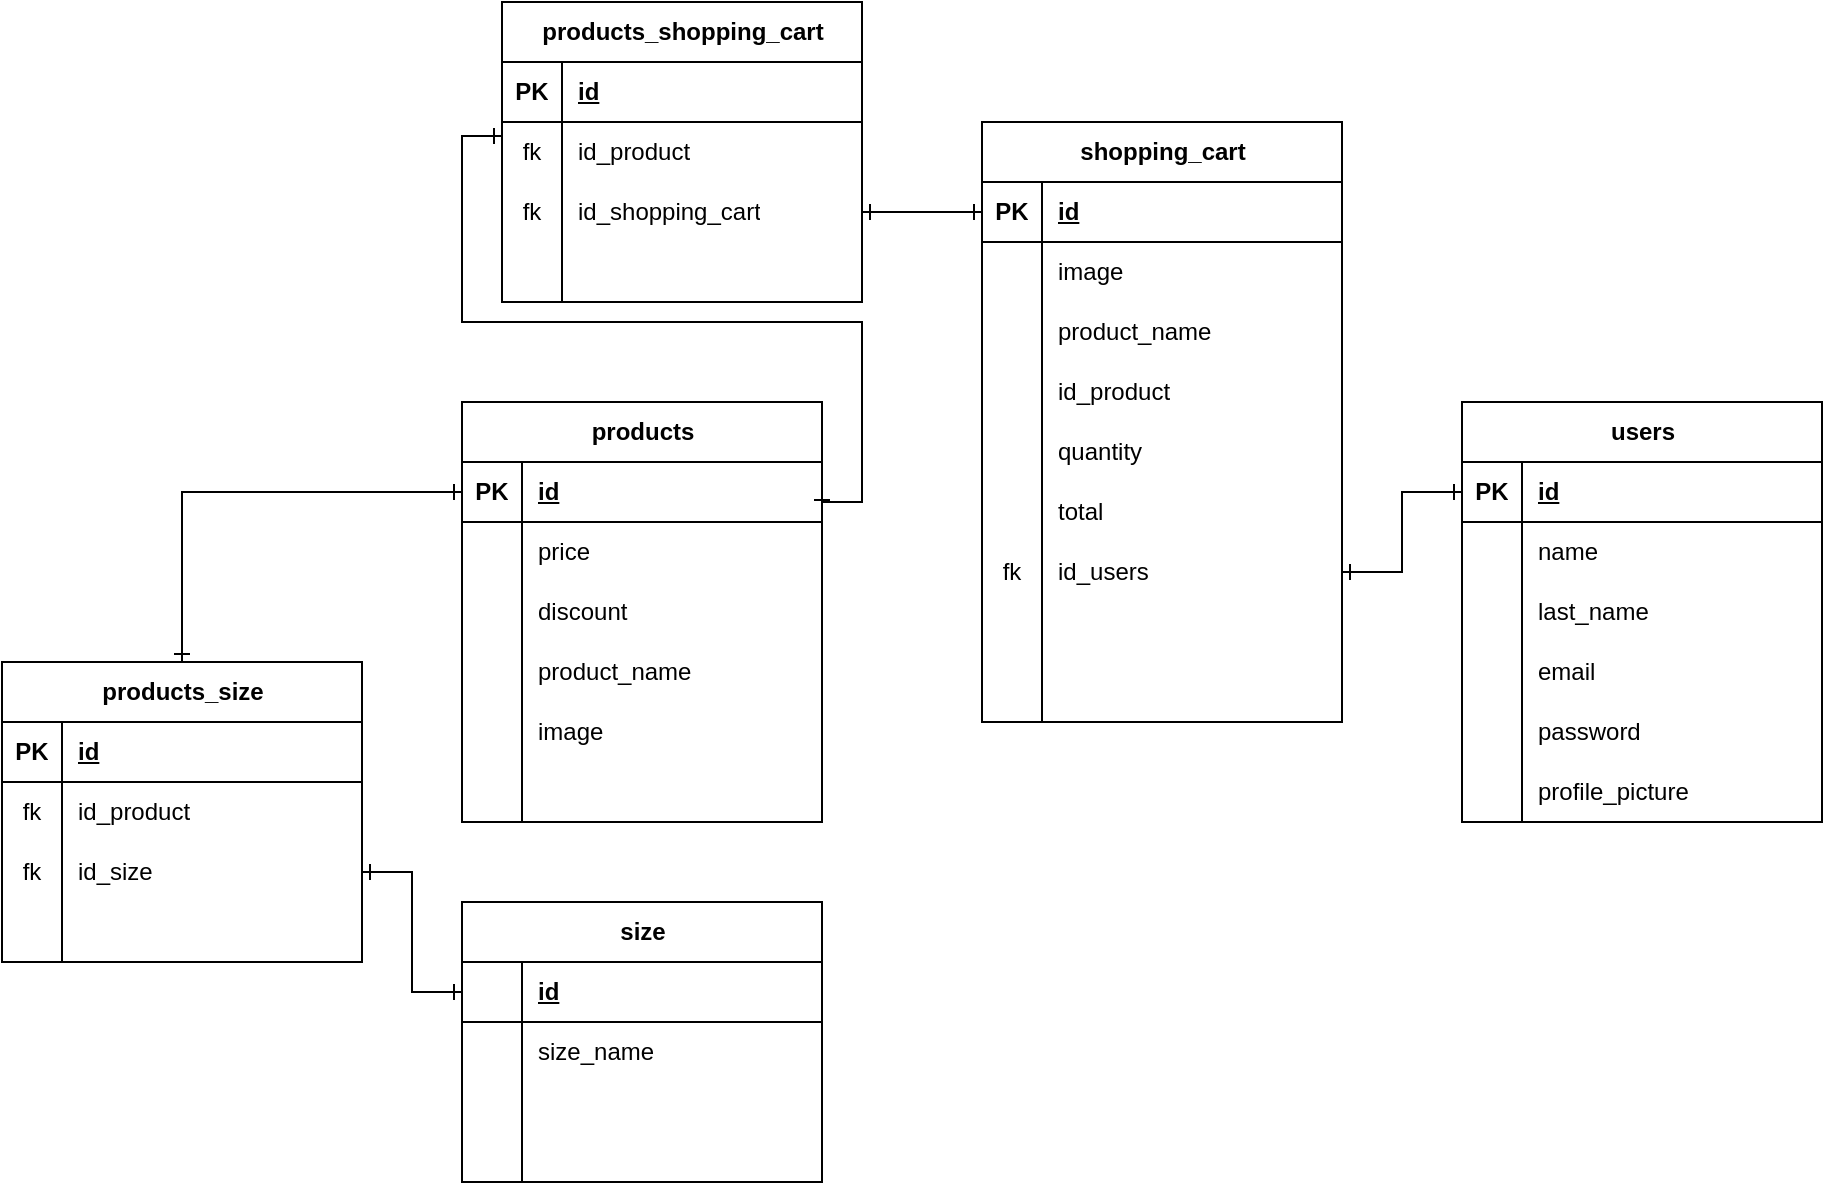 <mxfile>
    <diagram id="R2lEEEUBdFMjLlhIrx00" name="Page-1">
        <mxGraphModel dx="1878" dy="58" grid="1" gridSize="10" guides="1" tooltips="1" connect="1" arrows="1" fold="1" page="1" pageScale="1" pageWidth="850" pageHeight="1100" math="0" shadow="0" extFonts="Permanent Marker^https://fonts.googleapis.com/css?family=Permanent+Marker">
            <root>
                <mxCell id="0"/>
                <mxCell id="1" parent="0"/>
                <mxCell id="eGkO1TdmGo4mzxWNPMlX-40" value="shopping_cart" style="shape=table;startSize=30;container=1;collapsible=1;childLayout=tableLayout;fixedRows=1;rowLines=0;fontStyle=1;align=center;resizeLast=1;html=1;" parent="1" vertex="1">
                    <mxGeometry x="410" y="190" width="180" height="300" as="geometry"/>
                </mxCell>
                <mxCell id="eGkO1TdmGo4mzxWNPMlX-41" value="" style="shape=tableRow;horizontal=0;startSize=0;swimlaneHead=0;swimlaneBody=0;fillColor=none;collapsible=0;dropTarget=0;points=[[0,0.5],[1,0.5]];portConstraint=eastwest;top=0;left=0;right=0;bottom=1;" parent="eGkO1TdmGo4mzxWNPMlX-40" vertex="1">
                    <mxGeometry y="30" width="180" height="30" as="geometry"/>
                </mxCell>
                <mxCell id="eGkO1TdmGo4mzxWNPMlX-42" value="PK" style="shape=partialRectangle;connectable=0;fillColor=none;top=0;left=0;bottom=0;right=0;fontStyle=1;overflow=hidden;whiteSpace=wrap;html=1;" parent="eGkO1TdmGo4mzxWNPMlX-41" vertex="1">
                    <mxGeometry width="30" height="30" as="geometry">
                        <mxRectangle width="30" height="30" as="alternateBounds"/>
                    </mxGeometry>
                </mxCell>
                <mxCell id="eGkO1TdmGo4mzxWNPMlX-43" value="id" style="shape=partialRectangle;connectable=0;fillColor=none;top=0;left=0;bottom=0;right=0;align=left;spacingLeft=6;fontStyle=5;overflow=hidden;whiteSpace=wrap;html=1;" parent="eGkO1TdmGo4mzxWNPMlX-41" vertex="1">
                    <mxGeometry x="30" width="150" height="30" as="geometry">
                        <mxRectangle width="150" height="30" as="alternateBounds"/>
                    </mxGeometry>
                </mxCell>
                <mxCell id="eGkO1TdmGo4mzxWNPMlX-44" value="" style="shape=tableRow;horizontal=0;startSize=0;swimlaneHead=0;swimlaneBody=0;fillColor=none;collapsible=0;dropTarget=0;points=[[0,0.5],[1,0.5]];portConstraint=eastwest;top=0;left=0;right=0;bottom=0;" parent="eGkO1TdmGo4mzxWNPMlX-40" vertex="1">
                    <mxGeometry y="60" width="180" height="30" as="geometry"/>
                </mxCell>
                <mxCell id="eGkO1TdmGo4mzxWNPMlX-45" value="" style="shape=partialRectangle;connectable=0;fillColor=none;top=0;left=0;bottom=0;right=0;editable=1;overflow=hidden;whiteSpace=wrap;html=1;" parent="eGkO1TdmGo4mzxWNPMlX-44" vertex="1">
                    <mxGeometry width="30" height="30" as="geometry">
                        <mxRectangle width="30" height="30" as="alternateBounds"/>
                    </mxGeometry>
                </mxCell>
                <mxCell id="eGkO1TdmGo4mzxWNPMlX-46" value="image" style="shape=partialRectangle;connectable=0;fillColor=none;top=0;left=0;bottom=0;right=0;align=left;spacingLeft=6;overflow=hidden;whiteSpace=wrap;html=1;" parent="eGkO1TdmGo4mzxWNPMlX-44" vertex="1">
                    <mxGeometry x="30" width="150" height="30" as="geometry">
                        <mxRectangle width="150" height="30" as="alternateBounds"/>
                    </mxGeometry>
                </mxCell>
                <mxCell id="eGkO1TdmGo4mzxWNPMlX-47" value="" style="shape=tableRow;horizontal=0;startSize=0;swimlaneHead=0;swimlaneBody=0;fillColor=none;collapsible=0;dropTarget=0;points=[[0,0.5],[1,0.5]];portConstraint=eastwest;top=0;left=0;right=0;bottom=0;" parent="eGkO1TdmGo4mzxWNPMlX-40" vertex="1">
                    <mxGeometry y="90" width="180" height="30" as="geometry"/>
                </mxCell>
                <mxCell id="eGkO1TdmGo4mzxWNPMlX-48" value="" style="shape=partialRectangle;connectable=0;fillColor=none;top=0;left=0;bottom=0;right=0;editable=1;overflow=hidden;whiteSpace=wrap;html=1;" parent="eGkO1TdmGo4mzxWNPMlX-47" vertex="1">
                    <mxGeometry width="30" height="30" as="geometry">
                        <mxRectangle width="30" height="30" as="alternateBounds"/>
                    </mxGeometry>
                </mxCell>
                <mxCell id="eGkO1TdmGo4mzxWNPMlX-49" value="product_name" style="shape=partialRectangle;connectable=0;fillColor=none;top=0;left=0;bottom=0;right=0;align=left;spacingLeft=6;overflow=hidden;whiteSpace=wrap;html=1;" parent="eGkO1TdmGo4mzxWNPMlX-47" vertex="1">
                    <mxGeometry x="30" width="150" height="30" as="geometry">
                        <mxRectangle width="150" height="30" as="alternateBounds"/>
                    </mxGeometry>
                </mxCell>
                <mxCell id="eGkO1TdmGo4mzxWNPMlX-50" value="" style="shape=tableRow;horizontal=0;startSize=0;swimlaneHead=0;swimlaneBody=0;fillColor=none;collapsible=0;dropTarget=0;points=[[0,0.5],[1,0.5]];portConstraint=eastwest;top=0;left=0;right=0;bottom=0;" parent="eGkO1TdmGo4mzxWNPMlX-40" vertex="1">
                    <mxGeometry y="120" width="180" height="30" as="geometry"/>
                </mxCell>
                <mxCell id="eGkO1TdmGo4mzxWNPMlX-51" value="" style="shape=partialRectangle;connectable=0;fillColor=none;top=0;left=0;bottom=0;right=0;editable=1;overflow=hidden;whiteSpace=wrap;html=1;" parent="eGkO1TdmGo4mzxWNPMlX-50" vertex="1">
                    <mxGeometry width="30" height="30" as="geometry">
                        <mxRectangle width="30" height="30" as="alternateBounds"/>
                    </mxGeometry>
                </mxCell>
                <mxCell id="eGkO1TdmGo4mzxWNPMlX-52" value="id_product" style="shape=partialRectangle;connectable=0;fillColor=none;top=0;left=0;bottom=0;right=0;align=left;spacingLeft=6;overflow=hidden;whiteSpace=wrap;html=1;" parent="eGkO1TdmGo4mzxWNPMlX-50" vertex="1">
                    <mxGeometry x="30" width="150" height="30" as="geometry">
                        <mxRectangle width="150" height="30" as="alternateBounds"/>
                    </mxGeometry>
                </mxCell>
                <mxCell id="eGkO1TdmGo4mzxWNPMlX-92" value="" style="shape=tableRow;horizontal=0;startSize=0;swimlaneHead=0;swimlaneBody=0;fillColor=none;collapsible=0;dropTarget=0;points=[[0,0.5],[1,0.5]];portConstraint=eastwest;top=0;left=0;right=0;bottom=0;" parent="eGkO1TdmGo4mzxWNPMlX-40" vertex="1">
                    <mxGeometry y="150" width="180" height="30" as="geometry"/>
                </mxCell>
                <mxCell id="eGkO1TdmGo4mzxWNPMlX-93" value="" style="shape=partialRectangle;connectable=0;fillColor=none;top=0;left=0;bottom=0;right=0;editable=1;overflow=hidden;whiteSpace=wrap;html=1;" parent="eGkO1TdmGo4mzxWNPMlX-92" vertex="1">
                    <mxGeometry width="30" height="30" as="geometry">
                        <mxRectangle width="30" height="30" as="alternateBounds"/>
                    </mxGeometry>
                </mxCell>
                <mxCell id="eGkO1TdmGo4mzxWNPMlX-94" value="quantity" style="shape=partialRectangle;connectable=0;fillColor=none;top=0;left=0;bottom=0;right=0;align=left;spacingLeft=6;overflow=hidden;whiteSpace=wrap;html=1;" parent="eGkO1TdmGo4mzxWNPMlX-92" vertex="1">
                    <mxGeometry x="30" width="150" height="30" as="geometry">
                        <mxRectangle width="150" height="30" as="alternateBounds"/>
                    </mxGeometry>
                </mxCell>
                <mxCell id="eGkO1TdmGo4mzxWNPMlX-101" value="" style="shape=tableRow;horizontal=0;startSize=0;swimlaneHead=0;swimlaneBody=0;fillColor=none;collapsible=0;dropTarget=0;points=[[0,0.5],[1,0.5]];portConstraint=eastwest;top=0;left=0;right=0;bottom=0;" parent="eGkO1TdmGo4mzxWNPMlX-40" vertex="1">
                    <mxGeometry y="180" width="180" height="30" as="geometry"/>
                </mxCell>
                <mxCell id="eGkO1TdmGo4mzxWNPMlX-102" value="" style="shape=partialRectangle;connectable=0;fillColor=none;top=0;left=0;bottom=0;right=0;editable=1;overflow=hidden;whiteSpace=wrap;html=1;" parent="eGkO1TdmGo4mzxWNPMlX-101" vertex="1">
                    <mxGeometry width="30" height="30" as="geometry">
                        <mxRectangle width="30" height="30" as="alternateBounds"/>
                    </mxGeometry>
                </mxCell>
                <mxCell id="eGkO1TdmGo4mzxWNPMlX-103" value="total" style="shape=partialRectangle;connectable=0;fillColor=none;top=0;left=0;bottom=0;right=0;align=left;spacingLeft=6;overflow=hidden;whiteSpace=wrap;html=1;" parent="eGkO1TdmGo4mzxWNPMlX-101" vertex="1">
                    <mxGeometry x="30" width="150" height="30" as="geometry">
                        <mxRectangle width="150" height="30" as="alternateBounds"/>
                    </mxGeometry>
                </mxCell>
                <mxCell id="eGkO1TdmGo4mzxWNPMlX-104" value="" style="shape=tableRow;horizontal=0;startSize=0;swimlaneHead=0;swimlaneBody=0;fillColor=none;collapsible=0;dropTarget=0;points=[[0,0.5],[1,0.5]];portConstraint=eastwest;top=0;left=0;right=0;bottom=0;" parent="eGkO1TdmGo4mzxWNPMlX-40" vertex="1">
                    <mxGeometry y="210" width="180" height="30" as="geometry"/>
                </mxCell>
                <mxCell id="eGkO1TdmGo4mzxWNPMlX-105" value="fk" style="shape=partialRectangle;connectable=0;fillColor=none;top=0;left=0;bottom=0;right=0;editable=1;overflow=hidden;whiteSpace=wrap;html=1;" parent="eGkO1TdmGo4mzxWNPMlX-104" vertex="1">
                    <mxGeometry width="30" height="30" as="geometry">
                        <mxRectangle width="30" height="30" as="alternateBounds"/>
                    </mxGeometry>
                </mxCell>
                <mxCell id="eGkO1TdmGo4mzxWNPMlX-106" value="id_users" style="shape=partialRectangle;connectable=0;fillColor=none;top=0;left=0;bottom=0;right=0;align=left;spacingLeft=6;overflow=hidden;whiteSpace=wrap;html=1;" parent="eGkO1TdmGo4mzxWNPMlX-104" vertex="1">
                    <mxGeometry x="30" width="150" height="30" as="geometry">
                        <mxRectangle width="150" height="30" as="alternateBounds"/>
                    </mxGeometry>
                </mxCell>
                <mxCell id="eGkO1TdmGo4mzxWNPMlX-98" value="" style="shape=tableRow;horizontal=0;startSize=0;swimlaneHead=0;swimlaneBody=0;fillColor=none;collapsible=0;dropTarget=0;points=[[0,0.5],[1,0.5]];portConstraint=eastwest;top=0;left=0;right=0;bottom=0;" parent="eGkO1TdmGo4mzxWNPMlX-40" vertex="1">
                    <mxGeometry y="240" width="180" height="30" as="geometry"/>
                </mxCell>
                <mxCell id="eGkO1TdmGo4mzxWNPMlX-99" value="" style="shape=partialRectangle;connectable=0;fillColor=none;top=0;left=0;bottom=0;right=0;editable=1;overflow=hidden;whiteSpace=wrap;html=1;" parent="eGkO1TdmGo4mzxWNPMlX-98" vertex="1">
                    <mxGeometry width="30" height="30" as="geometry">
                        <mxRectangle width="30" height="30" as="alternateBounds"/>
                    </mxGeometry>
                </mxCell>
                <mxCell id="eGkO1TdmGo4mzxWNPMlX-100" value="" style="shape=partialRectangle;connectable=0;fillColor=none;top=0;left=0;bottom=0;right=0;align=left;spacingLeft=6;overflow=hidden;whiteSpace=wrap;html=1;" parent="eGkO1TdmGo4mzxWNPMlX-98" vertex="1">
                    <mxGeometry x="30" width="150" height="30" as="geometry">
                        <mxRectangle width="150" height="30" as="alternateBounds"/>
                    </mxGeometry>
                </mxCell>
                <mxCell id="eGkO1TdmGo4mzxWNPMlX-107" value="" style="shape=tableRow;horizontal=0;startSize=0;swimlaneHead=0;swimlaneBody=0;fillColor=none;collapsible=0;dropTarget=0;points=[[0,0.5],[1,0.5]];portConstraint=eastwest;top=0;left=0;right=0;bottom=0;" parent="eGkO1TdmGo4mzxWNPMlX-40" vertex="1">
                    <mxGeometry y="270" width="180" height="30" as="geometry"/>
                </mxCell>
                <mxCell id="eGkO1TdmGo4mzxWNPMlX-108" value="" style="shape=partialRectangle;connectable=0;fillColor=none;top=0;left=0;bottom=0;right=0;editable=1;overflow=hidden;whiteSpace=wrap;html=1;" parent="eGkO1TdmGo4mzxWNPMlX-107" vertex="1">
                    <mxGeometry width="30" height="30" as="geometry">
                        <mxRectangle width="30" height="30" as="alternateBounds"/>
                    </mxGeometry>
                </mxCell>
                <mxCell id="eGkO1TdmGo4mzxWNPMlX-109" value="" style="shape=partialRectangle;connectable=0;fillColor=none;top=0;left=0;bottom=0;right=0;align=left;spacingLeft=6;overflow=hidden;whiteSpace=wrap;html=1;" parent="eGkO1TdmGo4mzxWNPMlX-107" vertex="1">
                    <mxGeometry x="30" width="150" height="30" as="geometry">
                        <mxRectangle width="150" height="30" as="alternateBounds"/>
                    </mxGeometry>
                </mxCell>
                <mxCell id="eGkO1TdmGo4mzxWNPMlX-66" value="products" style="shape=table;startSize=30;container=1;collapsible=1;childLayout=tableLayout;fixedRows=1;rowLines=0;fontStyle=1;align=center;resizeLast=1;html=1;" parent="1" vertex="1">
                    <mxGeometry x="150" y="330" width="180" height="210" as="geometry"/>
                </mxCell>
                <mxCell id="eGkO1TdmGo4mzxWNPMlX-67" value="" style="shape=tableRow;horizontal=0;startSize=0;swimlaneHead=0;swimlaneBody=0;fillColor=none;collapsible=0;dropTarget=0;points=[[0,0.5],[1,0.5]];portConstraint=eastwest;top=0;left=0;right=0;bottom=1;" parent="eGkO1TdmGo4mzxWNPMlX-66" vertex="1">
                    <mxGeometry y="30" width="180" height="30" as="geometry"/>
                </mxCell>
                <mxCell id="eGkO1TdmGo4mzxWNPMlX-68" value="PK" style="shape=partialRectangle;connectable=0;fillColor=none;top=0;left=0;bottom=0;right=0;fontStyle=1;overflow=hidden;whiteSpace=wrap;html=1;" parent="eGkO1TdmGo4mzxWNPMlX-67" vertex="1">
                    <mxGeometry width="30" height="30" as="geometry">
                        <mxRectangle width="30" height="30" as="alternateBounds"/>
                    </mxGeometry>
                </mxCell>
                <mxCell id="eGkO1TdmGo4mzxWNPMlX-69" value="id" style="shape=partialRectangle;connectable=0;fillColor=none;top=0;left=0;bottom=0;right=0;align=left;spacingLeft=6;fontStyle=5;overflow=hidden;whiteSpace=wrap;html=1;" parent="eGkO1TdmGo4mzxWNPMlX-67" vertex="1">
                    <mxGeometry x="30" width="150" height="30" as="geometry">
                        <mxRectangle width="150" height="30" as="alternateBounds"/>
                    </mxGeometry>
                </mxCell>
                <mxCell id="eGkO1TdmGo4mzxWNPMlX-70" value="" style="shape=tableRow;horizontal=0;startSize=0;swimlaneHead=0;swimlaneBody=0;fillColor=none;collapsible=0;dropTarget=0;points=[[0,0.5],[1,0.5]];portConstraint=eastwest;top=0;left=0;right=0;bottom=0;" parent="eGkO1TdmGo4mzxWNPMlX-66" vertex="1">
                    <mxGeometry y="60" width="180" height="30" as="geometry"/>
                </mxCell>
                <mxCell id="eGkO1TdmGo4mzxWNPMlX-71" value="" style="shape=partialRectangle;connectable=0;fillColor=none;top=0;left=0;bottom=0;right=0;editable=1;overflow=hidden;whiteSpace=wrap;html=1;" parent="eGkO1TdmGo4mzxWNPMlX-70" vertex="1">
                    <mxGeometry width="30" height="30" as="geometry">
                        <mxRectangle width="30" height="30" as="alternateBounds"/>
                    </mxGeometry>
                </mxCell>
                <mxCell id="eGkO1TdmGo4mzxWNPMlX-72" value="price" style="shape=partialRectangle;connectable=0;fillColor=none;top=0;left=0;bottom=0;right=0;align=left;spacingLeft=6;overflow=hidden;whiteSpace=wrap;html=1;" parent="eGkO1TdmGo4mzxWNPMlX-70" vertex="1">
                    <mxGeometry x="30" width="150" height="30" as="geometry">
                        <mxRectangle width="150" height="30" as="alternateBounds"/>
                    </mxGeometry>
                </mxCell>
                <mxCell id="eGkO1TdmGo4mzxWNPMlX-73" value="" style="shape=tableRow;horizontal=0;startSize=0;swimlaneHead=0;swimlaneBody=0;fillColor=none;collapsible=0;dropTarget=0;points=[[0,0.5],[1,0.5]];portConstraint=eastwest;top=0;left=0;right=0;bottom=0;" parent="eGkO1TdmGo4mzxWNPMlX-66" vertex="1">
                    <mxGeometry y="90" width="180" height="30" as="geometry"/>
                </mxCell>
                <mxCell id="eGkO1TdmGo4mzxWNPMlX-74" value="" style="shape=partialRectangle;connectable=0;fillColor=none;top=0;left=0;bottom=0;right=0;editable=1;overflow=hidden;whiteSpace=wrap;html=1;" parent="eGkO1TdmGo4mzxWNPMlX-73" vertex="1">
                    <mxGeometry width="30" height="30" as="geometry">
                        <mxRectangle width="30" height="30" as="alternateBounds"/>
                    </mxGeometry>
                </mxCell>
                <mxCell id="eGkO1TdmGo4mzxWNPMlX-75" value="discount" style="shape=partialRectangle;connectable=0;fillColor=none;top=0;left=0;bottom=0;right=0;align=left;spacingLeft=6;overflow=hidden;whiteSpace=wrap;html=1;" parent="eGkO1TdmGo4mzxWNPMlX-73" vertex="1">
                    <mxGeometry x="30" width="150" height="30" as="geometry">
                        <mxRectangle width="150" height="30" as="alternateBounds"/>
                    </mxGeometry>
                </mxCell>
                <mxCell id="eGkO1TdmGo4mzxWNPMlX-76" value="" style="shape=tableRow;horizontal=0;startSize=0;swimlaneHead=0;swimlaneBody=0;fillColor=none;collapsible=0;dropTarget=0;points=[[0,0.5],[1,0.5]];portConstraint=eastwest;top=0;left=0;right=0;bottom=0;" parent="eGkO1TdmGo4mzxWNPMlX-66" vertex="1">
                    <mxGeometry y="120" width="180" height="30" as="geometry"/>
                </mxCell>
                <mxCell id="eGkO1TdmGo4mzxWNPMlX-77" value="" style="shape=partialRectangle;connectable=0;fillColor=none;top=0;left=0;bottom=0;right=0;editable=1;overflow=hidden;whiteSpace=wrap;html=1;" parent="eGkO1TdmGo4mzxWNPMlX-76" vertex="1">
                    <mxGeometry width="30" height="30" as="geometry">
                        <mxRectangle width="30" height="30" as="alternateBounds"/>
                    </mxGeometry>
                </mxCell>
                <mxCell id="eGkO1TdmGo4mzxWNPMlX-78" value="product_name" style="shape=partialRectangle;connectable=0;fillColor=none;top=0;left=0;bottom=0;right=0;align=left;spacingLeft=6;overflow=hidden;whiteSpace=wrap;html=1;" parent="eGkO1TdmGo4mzxWNPMlX-76" vertex="1">
                    <mxGeometry x="30" width="150" height="30" as="geometry">
                        <mxRectangle width="150" height="30" as="alternateBounds"/>
                    </mxGeometry>
                </mxCell>
                <mxCell id="eGkO1TdmGo4mzxWNPMlX-110" value="" style="shape=tableRow;horizontal=0;startSize=0;swimlaneHead=0;swimlaneBody=0;fillColor=none;collapsible=0;dropTarget=0;points=[[0,0.5],[1,0.5]];portConstraint=eastwest;top=0;left=0;right=0;bottom=0;" parent="eGkO1TdmGo4mzxWNPMlX-66" vertex="1">
                    <mxGeometry y="150" width="180" height="30" as="geometry"/>
                </mxCell>
                <mxCell id="eGkO1TdmGo4mzxWNPMlX-111" value="" style="shape=partialRectangle;connectable=0;fillColor=none;top=0;left=0;bottom=0;right=0;editable=1;overflow=hidden;whiteSpace=wrap;html=1;" parent="eGkO1TdmGo4mzxWNPMlX-110" vertex="1">
                    <mxGeometry width="30" height="30" as="geometry">
                        <mxRectangle width="30" height="30" as="alternateBounds"/>
                    </mxGeometry>
                </mxCell>
                <mxCell id="eGkO1TdmGo4mzxWNPMlX-112" value="image" style="shape=partialRectangle;connectable=0;fillColor=none;top=0;left=0;bottom=0;right=0;align=left;spacingLeft=6;overflow=hidden;whiteSpace=wrap;html=1;" parent="eGkO1TdmGo4mzxWNPMlX-110" vertex="1">
                    <mxGeometry x="30" width="150" height="30" as="geometry">
                        <mxRectangle width="150" height="30" as="alternateBounds"/>
                    </mxGeometry>
                </mxCell>
                <mxCell id="eGkO1TdmGo4mzxWNPMlX-113" value="" style="shape=tableRow;horizontal=0;startSize=0;swimlaneHead=0;swimlaneBody=0;fillColor=none;collapsible=0;dropTarget=0;points=[[0,0.5],[1,0.5]];portConstraint=eastwest;top=0;left=0;right=0;bottom=0;" parent="eGkO1TdmGo4mzxWNPMlX-66" vertex="1">
                    <mxGeometry y="180" width="180" height="30" as="geometry"/>
                </mxCell>
                <mxCell id="eGkO1TdmGo4mzxWNPMlX-114" value="" style="shape=partialRectangle;connectable=0;fillColor=none;top=0;left=0;bottom=0;right=0;editable=1;overflow=hidden;whiteSpace=wrap;html=1;" parent="eGkO1TdmGo4mzxWNPMlX-113" vertex="1">
                    <mxGeometry width="30" height="30" as="geometry">
                        <mxRectangle width="30" height="30" as="alternateBounds"/>
                    </mxGeometry>
                </mxCell>
                <mxCell id="eGkO1TdmGo4mzxWNPMlX-115" value="" style="shape=partialRectangle;connectable=0;fillColor=none;top=0;left=0;bottom=0;right=0;align=left;spacingLeft=6;overflow=hidden;whiteSpace=wrap;html=1;" parent="eGkO1TdmGo4mzxWNPMlX-113" vertex="1">
                    <mxGeometry x="30" width="150" height="30" as="geometry">
                        <mxRectangle width="150" height="30" as="alternateBounds"/>
                    </mxGeometry>
                </mxCell>
                <mxCell id="eGkO1TdmGo4mzxWNPMlX-79" value="size" style="shape=table;startSize=30;container=1;collapsible=1;childLayout=tableLayout;fixedRows=1;rowLines=0;fontStyle=1;align=center;resizeLast=1;html=1;" parent="1" vertex="1">
                    <mxGeometry x="150" y="580" width="180" height="140" as="geometry"/>
                </mxCell>
                <mxCell id="eGkO1TdmGo4mzxWNPMlX-80" value="" style="shape=tableRow;horizontal=0;startSize=0;swimlaneHead=0;swimlaneBody=0;fillColor=none;collapsible=0;dropTarget=0;points=[[0,0.5],[1,0.5]];portConstraint=eastwest;top=0;left=0;right=0;bottom=1;" parent="eGkO1TdmGo4mzxWNPMlX-79" vertex="1">
                    <mxGeometry y="30" width="180" height="30" as="geometry"/>
                </mxCell>
                <mxCell id="eGkO1TdmGo4mzxWNPMlX-81" value="" style="shape=partialRectangle;connectable=0;fillColor=none;top=0;left=0;bottom=0;right=0;fontStyle=1;overflow=hidden;whiteSpace=wrap;html=1;" parent="eGkO1TdmGo4mzxWNPMlX-80" vertex="1">
                    <mxGeometry width="30" height="30" as="geometry">
                        <mxRectangle width="30" height="30" as="alternateBounds"/>
                    </mxGeometry>
                </mxCell>
                <mxCell id="eGkO1TdmGo4mzxWNPMlX-82" value="id" style="shape=partialRectangle;connectable=0;fillColor=none;top=0;left=0;bottom=0;right=0;align=left;spacingLeft=6;fontStyle=5;overflow=hidden;whiteSpace=wrap;html=1;" parent="eGkO1TdmGo4mzxWNPMlX-80" vertex="1">
                    <mxGeometry x="30" width="150" height="30" as="geometry">
                        <mxRectangle width="150" height="30" as="alternateBounds"/>
                    </mxGeometry>
                </mxCell>
                <mxCell id="eGkO1TdmGo4mzxWNPMlX-83" value="" style="shape=tableRow;horizontal=0;startSize=0;swimlaneHead=0;swimlaneBody=0;fillColor=none;collapsible=0;dropTarget=0;points=[[0,0.5],[1,0.5]];portConstraint=eastwest;top=0;left=0;right=0;bottom=0;" parent="eGkO1TdmGo4mzxWNPMlX-79" vertex="1">
                    <mxGeometry y="60" width="180" height="30" as="geometry"/>
                </mxCell>
                <mxCell id="eGkO1TdmGo4mzxWNPMlX-84" value="" style="shape=partialRectangle;connectable=0;fillColor=none;top=0;left=0;bottom=0;right=0;editable=1;overflow=hidden;whiteSpace=wrap;html=1;" parent="eGkO1TdmGo4mzxWNPMlX-83" vertex="1">
                    <mxGeometry width="30" height="30" as="geometry">
                        <mxRectangle width="30" height="30" as="alternateBounds"/>
                    </mxGeometry>
                </mxCell>
                <mxCell id="eGkO1TdmGo4mzxWNPMlX-85" value="size_name" style="shape=partialRectangle;connectable=0;fillColor=none;top=0;left=0;bottom=0;right=0;align=left;spacingLeft=6;overflow=hidden;whiteSpace=wrap;html=1;" parent="eGkO1TdmGo4mzxWNPMlX-83" vertex="1">
                    <mxGeometry x="30" width="150" height="30" as="geometry">
                        <mxRectangle width="150" height="30" as="alternateBounds"/>
                    </mxGeometry>
                </mxCell>
                <mxCell id="eGkO1TdmGo4mzxWNPMlX-86" value="" style="shape=tableRow;horizontal=0;startSize=0;swimlaneHead=0;swimlaneBody=0;fillColor=none;collapsible=0;dropTarget=0;points=[[0,0.5],[1,0.5]];portConstraint=eastwest;top=0;left=0;right=0;bottom=0;" parent="eGkO1TdmGo4mzxWNPMlX-79" vertex="1">
                    <mxGeometry y="90" width="180" height="20" as="geometry"/>
                </mxCell>
                <mxCell id="eGkO1TdmGo4mzxWNPMlX-87" value="" style="shape=partialRectangle;connectable=0;fillColor=none;top=0;left=0;bottom=0;right=0;editable=1;overflow=hidden;whiteSpace=wrap;html=1;" parent="eGkO1TdmGo4mzxWNPMlX-86" vertex="1">
                    <mxGeometry width="30" height="20" as="geometry">
                        <mxRectangle width="30" height="20" as="alternateBounds"/>
                    </mxGeometry>
                </mxCell>
                <mxCell id="eGkO1TdmGo4mzxWNPMlX-88" value="" style="shape=partialRectangle;connectable=0;fillColor=none;top=0;left=0;bottom=0;right=0;align=left;spacingLeft=6;overflow=hidden;whiteSpace=wrap;html=1;" parent="eGkO1TdmGo4mzxWNPMlX-86" vertex="1">
                    <mxGeometry x="30" width="150" height="20" as="geometry">
                        <mxRectangle width="150" height="20" as="alternateBounds"/>
                    </mxGeometry>
                </mxCell>
                <mxCell id="eGkO1TdmGo4mzxWNPMlX-89" value="" style="shape=tableRow;horizontal=0;startSize=0;swimlaneHead=0;swimlaneBody=0;fillColor=none;collapsible=0;dropTarget=0;points=[[0,0.5],[1,0.5]];portConstraint=eastwest;top=0;left=0;right=0;bottom=0;" parent="eGkO1TdmGo4mzxWNPMlX-79" vertex="1">
                    <mxGeometry y="110" width="180" height="30" as="geometry"/>
                </mxCell>
                <mxCell id="eGkO1TdmGo4mzxWNPMlX-90" value="" style="shape=partialRectangle;connectable=0;fillColor=none;top=0;left=0;bottom=0;right=0;editable=1;overflow=hidden;whiteSpace=wrap;html=1;" parent="eGkO1TdmGo4mzxWNPMlX-89" vertex="1">
                    <mxGeometry width="30" height="30" as="geometry">
                        <mxRectangle width="30" height="30" as="alternateBounds"/>
                    </mxGeometry>
                </mxCell>
                <mxCell id="eGkO1TdmGo4mzxWNPMlX-91" value="" style="shape=partialRectangle;connectable=0;fillColor=none;top=0;left=0;bottom=0;right=0;align=left;spacingLeft=6;overflow=hidden;whiteSpace=wrap;html=1;" parent="eGkO1TdmGo4mzxWNPMlX-89" vertex="1">
                    <mxGeometry x="30" width="150" height="30" as="geometry">
                        <mxRectangle width="150" height="30" as="alternateBounds"/>
                    </mxGeometry>
                </mxCell>
                <mxCell id="eGkO1TdmGo4mzxWNPMlX-155" value="users" style="shape=table;startSize=30;container=1;collapsible=1;childLayout=tableLayout;fixedRows=1;rowLines=0;fontStyle=1;align=center;resizeLast=1;html=1;" parent="1" vertex="1">
                    <mxGeometry x="650" y="330" width="180" height="210" as="geometry"/>
                </mxCell>
                <mxCell id="eGkO1TdmGo4mzxWNPMlX-156" value="" style="shape=tableRow;horizontal=0;startSize=0;swimlaneHead=0;swimlaneBody=0;fillColor=none;collapsible=0;dropTarget=0;points=[[0,0.5],[1,0.5]];portConstraint=eastwest;top=0;left=0;right=0;bottom=1;" parent="eGkO1TdmGo4mzxWNPMlX-155" vertex="1">
                    <mxGeometry y="30" width="180" height="30" as="geometry"/>
                </mxCell>
                <mxCell id="eGkO1TdmGo4mzxWNPMlX-157" value="PK" style="shape=partialRectangle;connectable=0;fillColor=none;top=0;left=0;bottom=0;right=0;fontStyle=1;overflow=hidden;whiteSpace=wrap;html=1;" parent="eGkO1TdmGo4mzxWNPMlX-156" vertex="1">
                    <mxGeometry width="30" height="30" as="geometry">
                        <mxRectangle width="30" height="30" as="alternateBounds"/>
                    </mxGeometry>
                </mxCell>
                <mxCell id="eGkO1TdmGo4mzxWNPMlX-158" value="id" style="shape=partialRectangle;connectable=0;fillColor=none;top=0;left=0;bottom=0;right=0;align=left;spacingLeft=6;fontStyle=5;overflow=hidden;whiteSpace=wrap;html=1;" parent="eGkO1TdmGo4mzxWNPMlX-156" vertex="1">
                    <mxGeometry x="30" width="150" height="30" as="geometry">
                        <mxRectangle width="150" height="30" as="alternateBounds"/>
                    </mxGeometry>
                </mxCell>
                <mxCell id="eGkO1TdmGo4mzxWNPMlX-159" value="" style="shape=tableRow;horizontal=0;startSize=0;swimlaneHead=0;swimlaneBody=0;fillColor=none;collapsible=0;dropTarget=0;points=[[0,0.5],[1,0.5]];portConstraint=eastwest;top=0;left=0;right=0;bottom=0;" parent="eGkO1TdmGo4mzxWNPMlX-155" vertex="1">
                    <mxGeometry y="60" width="180" height="30" as="geometry"/>
                </mxCell>
                <mxCell id="eGkO1TdmGo4mzxWNPMlX-160" value="" style="shape=partialRectangle;connectable=0;fillColor=none;top=0;left=0;bottom=0;right=0;editable=1;overflow=hidden;whiteSpace=wrap;html=1;" parent="eGkO1TdmGo4mzxWNPMlX-159" vertex="1">
                    <mxGeometry width="30" height="30" as="geometry">
                        <mxRectangle width="30" height="30" as="alternateBounds"/>
                    </mxGeometry>
                </mxCell>
                <mxCell id="eGkO1TdmGo4mzxWNPMlX-161" value="name" style="shape=partialRectangle;connectable=0;fillColor=none;top=0;left=0;bottom=0;right=0;align=left;spacingLeft=6;overflow=hidden;whiteSpace=wrap;html=1;" parent="eGkO1TdmGo4mzxWNPMlX-159" vertex="1">
                    <mxGeometry x="30" width="150" height="30" as="geometry">
                        <mxRectangle width="150" height="30" as="alternateBounds"/>
                    </mxGeometry>
                </mxCell>
                <mxCell id="eGkO1TdmGo4mzxWNPMlX-162" value="" style="shape=tableRow;horizontal=0;startSize=0;swimlaneHead=0;swimlaneBody=0;fillColor=none;collapsible=0;dropTarget=0;points=[[0,0.5],[1,0.5]];portConstraint=eastwest;top=0;left=0;right=0;bottom=0;" parent="eGkO1TdmGo4mzxWNPMlX-155" vertex="1">
                    <mxGeometry y="90" width="180" height="30" as="geometry"/>
                </mxCell>
                <mxCell id="eGkO1TdmGo4mzxWNPMlX-163" value="" style="shape=partialRectangle;connectable=0;fillColor=none;top=0;left=0;bottom=0;right=0;editable=1;overflow=hidden;whiteSpace=wrap;html=1;" parent="eGkO1TdmGo4mzxWNPMlX-162" vertex="1">
                    <mxGeometry width="30" height="30" as="geometry">
                        <mxRectangle width="30" height="30" as="alternateBounds"/>
                    </mxGeometry>
                </mxCell>
                <mxCell id="eGkO1TdmGo4mzxWNPMlX-164" value="last_name" style="shape=partialRectangle;connectable=0;fillColor=none;top=0;left=0;bottom=0;right=0;align=left;spacingLeft=6;overflow=hidden;whiteSpace=wrap;html=1;" parent="eGkO1TdmGo4mzxWNPMlX-162" vertex="1">
                    <mxGeometry x="30" width="150" height="30" as="geometry">
                        <mxRectangle width="150" height="30" as="alternateBounds"/>
                    </mxGeometry>
                </mxCell>
                <mxCell id="eGkO1TdmGo4mzxWNPMlX-165" value="" style="shape=tableRow;horizontal=0;startSize=0;swimlaneHead=0;swimlaneBody=0;fillColor=none;collapsible=0;dropTarget=0;points=[[0,0.5],[1,0.5]];portConstraint=eastwest;top=0;left=0;right=0;bottom=0;" parent="eGkO1TdmGo4mzxWNPMlX-155" vertex="1">
                    <mxGeometry y="120" width="180" height="30" as="geometry"/>
                </mxCell>
                <mxCell id="eGkO1TdmGo4mzxWNPMlX-166" value="" style="shape=partialRectangle;connectable=0;fillColor=none;top=0;left=0;bottom=0;right=0;editable=1;overflow=hidden;whiteSpace=wrap;html=1;" parent="eGkO1TdmGo4mzxWNPMlX-165" vertex="1">
                    <mxGeometry width="30" height="30" as="geometry">
                        <mxRectangle width="30" height="30" as="alternateBounds"/>
                    </mxGeometry>
                </mxCell>
                <mxCell id="eGkO1TdmGo4mzxWNPMlX-167" value="email" style="shape=partialRectangle;connectable=0;fillColor=none;top=0;left=0;bottom=0;right=0;align=left;spacingLeft=6;overflow=hidden;whiteSpace=wrap;html=1;" parent="eGkO1TdmGo4mzxWNPMlX-165" vertex="1">
                    <mxGeometry x="30" width="150" height="30" as="geometry">
                        <mxRectangle width="150" height="30" as="alternateBounds"/>
                    </mxGeometry>
                </mxCell>
                <mxCell id="eGkO1TdmGo4mzxWNPMlX-168" value="" style="shape=tableRow;horizontal=0;startSize=0;swimlaneHead=0;swimlaneBody=0;fillColor=none;collapsible=0;dropTarget=0;points=[[0,0.5],[1,0.5]];portConstraint=eastwest;top=0;left=0;right=0;bottom=0;" parent="eGkO1TdmGo4mzxWNPMlX-155" vertex="1">
                    <mxGeometry y="150" width="180" height="30" as="geometry"/>
                </mxCell>
                <mxCell id="eGkO1TdmGo4mzxWNPMlX-169" value="" style="shape=partialRectangle;connectable=0;fillColor=none;top=0;left=0;bottom=0;right=0;editable=1;overflow=hidden;whiteSpace=wrap;html=1;" parent="eGkO1TdmGo4mzxWNPMlX-168" vertex="1">
                    <mxGeometry width="30" height="30" as="geometry">
                        <mxRectangle width="30" height="30" as="alternateBounds"/>
                    </mxGeometry>
                </mxCell>
                <mxCell id="eGkO1TdmGo4mzxWNPMlX-170" value="password" style="shape=partialRectangle;connectable=0;fillColor=none;top=0;left=0;bottom=0;right=0;align=left;spacingLeft=6;overflow=hidden;whiteSpace=wrap;html=1;" parent="eGkO1TdmGo4mzxWNPMlX-168" vertex="1">
                    <mxGeometry x="30" width="150" height="30" as="geometry">
                        <mxRectangle width="150" height="30" as="alternateBounds"/>
                    </mxGeometry>
                </mxCell>
                <mxCell id="eGkO1TdmGo4mzxWNPMlX-171" value="" style="shape=tableRow;horizontal=0;startSize=0;swimlaneHead=0;swimlaneBody=0;fillColor=none;collapsible=0;dropTarget=0;points=[[0,0.5],[1,0.5]];portConstraint=eastwest;top=0;left=0;right=0;bottom=0;" parent="eGkO1TdmGo4mzxWNPMlX-155" vertex="1">
                    <mxGeometry y="180" width="180" height="30" as="geometry"/>
                </mxCell>
                <mxCell id="eGkO1TdmGo4mzxWNPMlX-172" value="" style="shape=partialRectangle;connectable=0;fillColor=none;top=0;left=0;bottom=0;right=0;editable=1;overflow=hidden;whiteSpace=wrap;html=1;" parent="eGkO1TdmGo4mzxWNPMlX-171" vertex="1">
                    <mxGeometry width="30" height="30" as="geometry">
                        <mxRectangle width="30" height="30" as="alternateBounds"/>
                    </mxGeometry>
                </mxCell>
                <mxCell id="eGkO1TdmGo4mzxWNPMlX-173" value="profile_picture" style="shape=partialRectangle;connectable=0;fillColor=none;top=0;left=0;bottom=0;right=0;align=left;spacingLeft=6;overflow=hidden;whiteSpace=wrap;html=1;" parent="eGkO1TdmGo4mzxWNPMlX-171" vertex="1">
                    <mxGeometry x="30" width="150" height="30" as="geometry">
                        <mxRectangle width="150" height="30" as="alternateBounds"/>
                    </mxGeometry>
                </mxCell>
                <mxCell id="eGkO1TdmGo4mzxWNPMlX-176" style="edgeStyle=orthogonalEdgeStyle;rounded=0;orthogonalLoop=1;jettySize=auto;html=1;exitX=0;exitY=0.5;exitDx=0;exitDy=0;startArrow=ERone;startFill=0;endArrow=ERone;endFill=0;" parent="1" source="eGkO1TdmGo4mzxWNPMlX-156" target="eGkO1TdmGo4mzxWNPMlX-104" edge="1">
                    <mxGeometry relative="1" as="geometry"/>
                </mxCell>
                <mxCell id="eGkO1TdmGo4mzxWNPMlX-180" value="products_shopping_cart" style="shape=table;startSize=30;container=1;collapsible=1;childLayout=tableLayout;fixedRows=1;rowLines=0;fontStyle=1;align=center;resizeLast=1;html=1;" parent="1" vertex="1">
                    <mxGeometry x="170" y="130" width="180" height="150" as="geometry"/>
                </mxCell>
                <mxCell id="eGkO1TdmGo4mzxWNPMlX-181" value="" style="shape=tableRow;horizontal=0;startSize=0;swimlaneHead=0;swimlaneBody=0;fillColor=none;collapsible=0;dropTarget=0;points=[[0,0.5],[1,0.5]];portConstraint=eastwest;top=0;left=0;right=0;bottom=1;" parent="eGkO1TdmGo4mzxWNPMlX-180" vertex="1">
                    <mxGeometry y="30" width="180" height="30" as="geometry"/>
                </mxCell>
                <mxCell id="eGkO1TdmGo4mzxWNPMlX-182" value="PK" style="shape=partialRectangle;connectable=0;fillColor=none;top=0;left=0;bottom=0;right=0;fontStyle=1;overflow=hidden;whiteSpace=wrap;html=1;" parent="eGkO1TdmGo4mzxWNPMlX-181" vertex="1">
                    <mxGeometry width="30" height="30" as="geometry">
                        <mxRectangle width="30" height="30" as="alternateBounds"/>
                    </mxGeometry>
                </mxCell>
                <mxCell id="eGkO1TdmGo4mzxWNPMlX-183" value="id" style="shape=partialRectangle;connectable=0;fillColor=none;top=0;left=0;bottom=0;right=0;align=left;spacingLeft=6;fontStyle=5;overflow=hidden;whiteSpace=wrap;html=1;" parent="eGkO1TdmGo4mzxWNPMlX-181" vertex="1">
                    <mxGeometry x="30" width="150" height="30" as="geometry">
                        <mxRectangle width="150" height="30" as="alternateBounds"/>
                    </mxGeometry>
                </mxCell>
                <mxCell id="eGkO1TdmGo4mzxWNPMlX-184" value="" style="shape=tableRow;horizontal=0;startSize=0;swimlaneHead=0;swimlaneBody=0;fillColor=none;collapsible=0;dropTarget=0;points=[[0,0.5],[1,0.5]];portConstraint=eastwest;top=0;left=0;right=0;bottom=0;" parent="eGkO1TdmGo4mzxWNPMlX-180" vertex="1">
                    <mxGeometry y="60" width="180" height="30" as="geometry"/>
                </mxCell>
                <mxCell id="eGkO1TdmGo4mzxWNPMlX-185" value="fk" style="shape=partialRectangle;connectable=0;fillColor=none;top=0;left=0;bottom=0;right=0;editable=1;overflow=hidden;whiteSpace=wrap;html=1;" parent="eGkO1TdmGo4mzxWNPMlX-184" vertex="1">
                    <mxGeometry width="30" height="30" as="geometry">
                        <mxRectangle width="30" height="30" as="alternateBounds"/>
                    </mxGeometry>
                </mxCell>
                <mxCell id="eGkO1TdmGo4mzxWNPMlX-186" value="id_product" style="shape=partialRectangle;connectable=0;fillColor=none;top=0;left=0;bottom=0;right=0;align=left;spacingLeft=6;overflow=hidden;whiteSpace=wrap;html=1;" parent="eGkO1TdmGo4mzxWNPMlX-184" vertex="1">
                    <mxGeometry x="30" width="150" height="30" as="geometry">
                        <mxRectangle width="150" height="30" as="alternateBounds"/>
                    </mxGeometry>
                </mxCell>
                <mxCell id="eGkO1TdmGo4mzxWNPMlX-187" value="" style="shape=tableRow;horizontal=0;startSize=0;swimlaneHead=0;swimlaneBody=0;fillColor=none;collapsible=0;dropTarget=0;points=[[0,0.5],[1,0.5]];portConstraint=eastwest;top=0;left=0;right=0;bottom=0;" parent="eGkO1TdmGo4mzxWNPMlX-180" vertex="1">
                    <mxGeometry y="90" width="180" height="30" as="geometry"/>
                </mxCell>
                <mxCell id="eGkO1TdmGo4mzxWNPMlX-188" value="fk" style="shape=partialRectangle;connectable=0;fillColor=none;top=0;left=0;bottom=0;right=0;editable=1;overflow=hidden;whiteSpace=wrap;html=1;" parent="eGkO1TdmGo4mzxWNPMlX-187" vertex="1">
                    <mxGeometry width="30" height="30" as="geometry">
                        <mxRectangle width="30" height="30" as="alternateBounds"/>
                    </mxGeometry>
                </mxCell>
                <mxCell id="eGkO1TdmGo4mzxWNPMlX-189" value="id_shopping_cart" style="shape=partialRectangle;connectable=0;fillColor=none;top=0;left=0;bottom=0;right=0;align=left;spacingLeft=6;overflow=hidden;whiteSpace=wrap;html=1;" parent="eGkO1TdmGo4mzxWNPMlX-187" vertex="1">
                    <mxGeometry x="30" width="150" height="30" as="geometry">
                        <mxRectangle width="150" height="30" as="alternateBounds"/>
                    </mxGeometry>
                </mxCell>
                <mxCell id="eGkO1TdmGo4mzxWNPMlX-190" value="" style="shape=tableRow;horizontal=0;startSize=0;swimlaneHead=0;swimlaneBody=0;fillColor=none;collapsible=0;dropTarget=0;points=[[0,0.5],[1,0.5]];portConstraint=eastwest;top=0;left=0;right=0;bottom=0;" parent="eGkO1TdmGo4mzxWNPMlX-180" vertex="1">
                    <mxGeometry y="120" width="180" height="30" as="geometry"/>
                </mxCell>
                <mxCell id="eGkO1TdmGo4mzxWNPMlX-191" value="" style="shape=partialRectangle;connectable=0;fillColor=none;top=0;left=0;bottom=0;right=0;editable=1;overflow=hidden;whiteSpace=wrap;html=1;" parent="eGkO1TdmGo4mzxWNPMlX-190" vertex="1">
                    <mxGeometry width="30" height="30" as="geometry">
                        <mxRectangle width="30" height="30" as="alternateBounds"/>
                    </mxGeometry>
                </mxCell>
                <mxCell id="eGkO1TdmGo4mzxWNPMlX-192" value="" style="shape=partialRectangle;connectable=0;fillColor=none;top=0;left=0;bottom=0;right=0;align=left;spacingLeft=6;overflow=hidden;whiteSpace=wrap;html=1;" parent="eGkO1TdmGo4mzxWNPMlX-190" vertex="1">
                    <mxGeometry x="30" width="150" height="30" as="geometry">
                        <mxRectangle width="150" height="30" as="alternateBounds"/>
                    </mxGeometry>
                </mxCell>
                <mxCell id="eGkO1TdmGo4mzxWNPMlX-195" style="edgeStyle=orthogonalEdgeStyle;rounded=0;orthogonalLoop=1;jettySize=auto;html=1;exitX=1;exitY=0.5;exitDx=0;exitDy=0;entryX=0;entryY=0.233;entryDx=0;entryDy=0;entryPerimeter=0;startArrow=ERone;startFill=0;endArrow=ERone;endFill=0;" parent="1" source="eGkO1TdmGo4mzxWNPMlX-67" target="eGkO1TdmGo4mzxWNPMlX-184" edge="1">
                    <mxGeometry relative="1" as="geometry">
                        <Array as="points">
                            <mxPoint x="330" y="380"/>
                            <mxPoint x="350" y="380"/>
                            <mxPoint x="350" y="290"/>
                            <mxPoint x="150" y="290"/>
                            <mxPoint x="150" y="197"/>
                        </Array>
                    </mxGeometry>
                </mxCell>
                <mxCell id="eGkO1TdmGo4mzxWNPMlX-196" style="edgeStyle=orthogonalEdgeStyle;rounded=0;orthogonalLoop=1;jettySize=auto;html=1;exitX=1;exitY=0.5;exitDx=0;exitDy=0;entryX=0;entryY=0.5;entryDx=0;entryDy=0;startArrow=ERone;startFill=0;endArrow=ERone;endFill=0;" parent="1" source="eGkO1TdmGo4mzxWNPMlX-187" target="eGkO1TdmGo4mzxWNPMlX-41" edge="1">
                    <mxGeometry relative="1" as="geometry"/>
                </mxCell>
                <mxCell id="eGkO1TdmGo4mzxWNPMlX-212" style="edgeStyle=orthogonalEdgeStyle;rounded=0;orthogonalLoop=1;jettySize=auto;html=1;entryX=0;entryY=0.5;entryDx=0;entryDy=0;startArrow=ERone;startFill=0;endArrow=ERone;endFill=0;" parent="1" source="eGkO1TdmGo4mzxWNPMlX-197" target="eGkO1TdmGo4mzxWNPMlX-67" edge="1">
                    <mxGeometry relative="1" as="geometry"/>
                </mxCell>
                <mxCell id="eGkO1TdmGo4mzxWNPMlX-197" value="products_size" style="shape=table;startSize=30;container=1;collapsible=1;childLayout=tableLayout;fixedRows=1;rowLines=0;fontStyle=1;align=center;resizeLast=1;html=1;" parent="1" vertex="1">
                    <mxGeometry x="-80" y="460" width="180" height="150" as="geometry"/>
                </mxCell>
                <mxCell id="eGkO1TdmGo4mzxWNPMlX-198" value="" style="shape=tableRow;horizontal=0;startSize=0;swimlaneHead=0;swimlaneBody=0;fillColor=none;collapsible=0;dropTarget=0;points=[[0,0.5],[1,0.5]];portConstraint=eastwest;top=0;left=0;right=0;bottom=1;" parent="eGkO1TdmGo4mzxWNPMlX-197" vertex="1">
                    <mxGeometry y="30" width="180" height="30" as="geometry"/>
                </mxCell>
                <mxCell id="eGkO1TdmGo4mzxWNPMlX-199" value="PK" style="shape=partialRectangle;connectable=0;fillColor=none;top=0;left=0;bottom=0;right=0;fontStyle=1;overflow=hidden;whiteSpace=wrap;html=1;" parent="eGkO1TdmGo4mzxWNPMlX-198" vertex="1">
                    <mxGeometry width="30" height="30" as="geometry">
                        <mxRectangle width="30" height="30" as="alternateBounds"/>
                    </mxGeometry>
                </mxCell>
                <mxCell id="eGkO1TdmGo4mzxWNPMlX-200" value="id" style="shape=partialRectangle;connectable=0;fillColor=none;top=0;left=0;bottom=0;right=0;align=left;spacingLeft=6;fontStyle=5;overflow=hidden;whiteSpace=wrap;html=1;" parent="eGkO1TdmGo4mzxWNPMlX-198" vertex="1">
                    <mxGeometry x="30" width="150" height="30" as="geometry">
                        <mxRectangle width="150" height="30" as="alternateBounds"/>
                    </mxGeometry>
                </mxCell>
                <mxCell id="eGkO1TdmGo4mzxWNPMlX-201" value="" style="shape=tableRow;horizontal=0;startSize=0;swimlaneHead=0;swimlaneBody=0;fillColor=none;collapsible=0;dropTarget=0;points=[[0,0.5],[1,0.5]];portConstraint=eastwest;top=0;left=0;right=0;bottom=0;" parent="eGkO1TdmGo4mzxWNPMlX-197" vertex="1">
                    <mxGeometry y="60" width="180" height="30" as="geometry"/>
                </mxCell>
                <mxCell id="eGkO1TdmGo4mzxWNPMlX-202" value="fk" style="shape=partialRectangle;connectable=0;fillColor=none;top=0;left=0;bottom=0;right=0;editable=1;overflow=hidden;whiteSpace=wrap;html=1;" parent="eGkO1TdmGo4mzxWNPMlX-201" vertex="1">
                    <mxGeometry width="30" height="30" as="geometry">
                        <mxRectangle width="30" height="30" as="alternateBounds"/>
                    </mxGeometry>
                </mxCell>
                <mxCell id="eGkO1TdmGo4mzxWNPMlX-203" value="id_product" style="shape=partialRectangle;connectable=0;fillColor=none;top=0;left=0;bottom=0;right=0;align=left;spacingLeft=6;overflow=hidden;whiteSpace=wrap;html=1;" parent="eGkO1TdmGo4mzxWNPMlX-201" vertex="1">
                    <mxGeometry x="30" width="150" height="30" as="geometry">
                        <mxRectangle width="150" height="30" as="alternateBounds"/>
                    </mxGeometry>
                </mxCell>
                <mxCell id="eGkO1TdmGo4mzxWNPMlX-204" value="" style="shape=tableRow;horizontal=0;startSize=0;swimlaneHead=0;swimlaneBody=0;fillColor=none;collapsible=0;dropTarget=0;points=[[0,0.5],[1,0.5]];portConstraint=eastwest;top=0;left=0;right=0;bottom=0;" parent="eGkO1TdmGo4mzxWNPMlX-197" vertex="1">
                    <mxGeometry y="90" width="180" height="30" as="geometry"/>
                </mxCell>
                <mxCell id="eGkO1TdmGo4mzxWNPMlX-205" value="fk" style="shape=partialRectangle;connectable=0;fillColor=none;top=0;left=0;bottom=0;right=0;editable=1;overflow=hidden;whiteSpace=wrap;html=1;" parent="eGkO1TdmGo4mzxWNPMlX-204" vertex="1">
                    <mxGeometry width="30" height="30" as="geometry">
                        <mxRectangle width="30" height="30" as="alternateBounds"/>
                    </mxGeometry>
                </mxCell>
                <mxCell id="eGkO1TdmGo4mzxWNPMlX-206" value="id_size" style="shape=partialRectangle;connectable=0;fillColor=none;top=0;left=0;bottom=0;right=0;align=left;spacingLeft=6;overflow=hidden;whiteSpace=wrap;html=1;" parent="eGkO1TdmGo4mzxWNPMlX-204" vertex="1">
                    <mxGeometry x="30" width="150" height="30" as="geometry">
                        <mxRectangle width="150" height="30" as="alternateBounds"/>
                    </mxGeometry>
                </mxCell>
                <mxCell id="eGkO1TdmGo4mzxWNPMlX-207" value="" style="shape=tableRow;horizontal=0;startSize=0;swimlaneHead=0;swimlaneBody=0;fillColor=none;collapsible=0;dropTarget=0;points=[[0,0.5],[1,0.5]];portConstraint=eastwest;top=0;left=0;right=0;bottom=0;" parent="eGkO1TdmGo4mzxWNPMlX-197" vertex="1">
                    <mxGeometry y="120" width="180" height="30" as="geometry"/>
                </mxCell>
                <mxCell id="eGkO1TdmGo4mzxWNPMlX-208" value="" style="shape=partialRectangle;connectable=0;fillColor=none;top=0;left=0;bottom=0;right=0;editable=1;overflow=hidden;whiteSpace=wrap;html=1;" parent="eGkO1TdmGo4mzxWNPMlX-207" vertex="1">
                    <mxGeometry width="30" height="30" as="geometry">
                        <mxRectangle width="30" height="30" as="alternateBounds"/>
                    </mxGeometry>
                </mxCell>
                <mxCell id="eGkO1TdmGo4mzxWNPMlX-209" value="" style="shape=partialRectangle;connectable=0;fillColor=none;top=0;left=0;bottom=0;right=0;align=left;spacingLeft=6;overflow=hidden;whiteSpace=wrap;html=1;" parent="eGkO1TdmGo4mzxWNPMlX-207" vertex="1">
                    <mxGeometry x="30" width="150" height="30" as="geometry">
                        <mxRectangle width="150" height="30" as="alternateBounds"/>
                    </mxGeometry>
                </mxCell>
                <mxCell id="eGkO1TdmGo4mzxWNPMlX-210" style="edgeStyle=orthogonalEdgeStyle;rounded=0;orthogonalLoop=1;jettySize=auto;html=1;startArrow=ERone;startFill=0;endArrow=ERone;endFill=0;" parent="1" source="eGkO1TdmGo4mzxWNPMlX-204" target="eGkO1TdmGo4mzxWNPMlX-80" edge="1">
                    <mxGeometry relative="1" as="geometry"/>
                </mxCell>
            </root>
        </mxGraphModel>
    </diagram>
</mxfile>